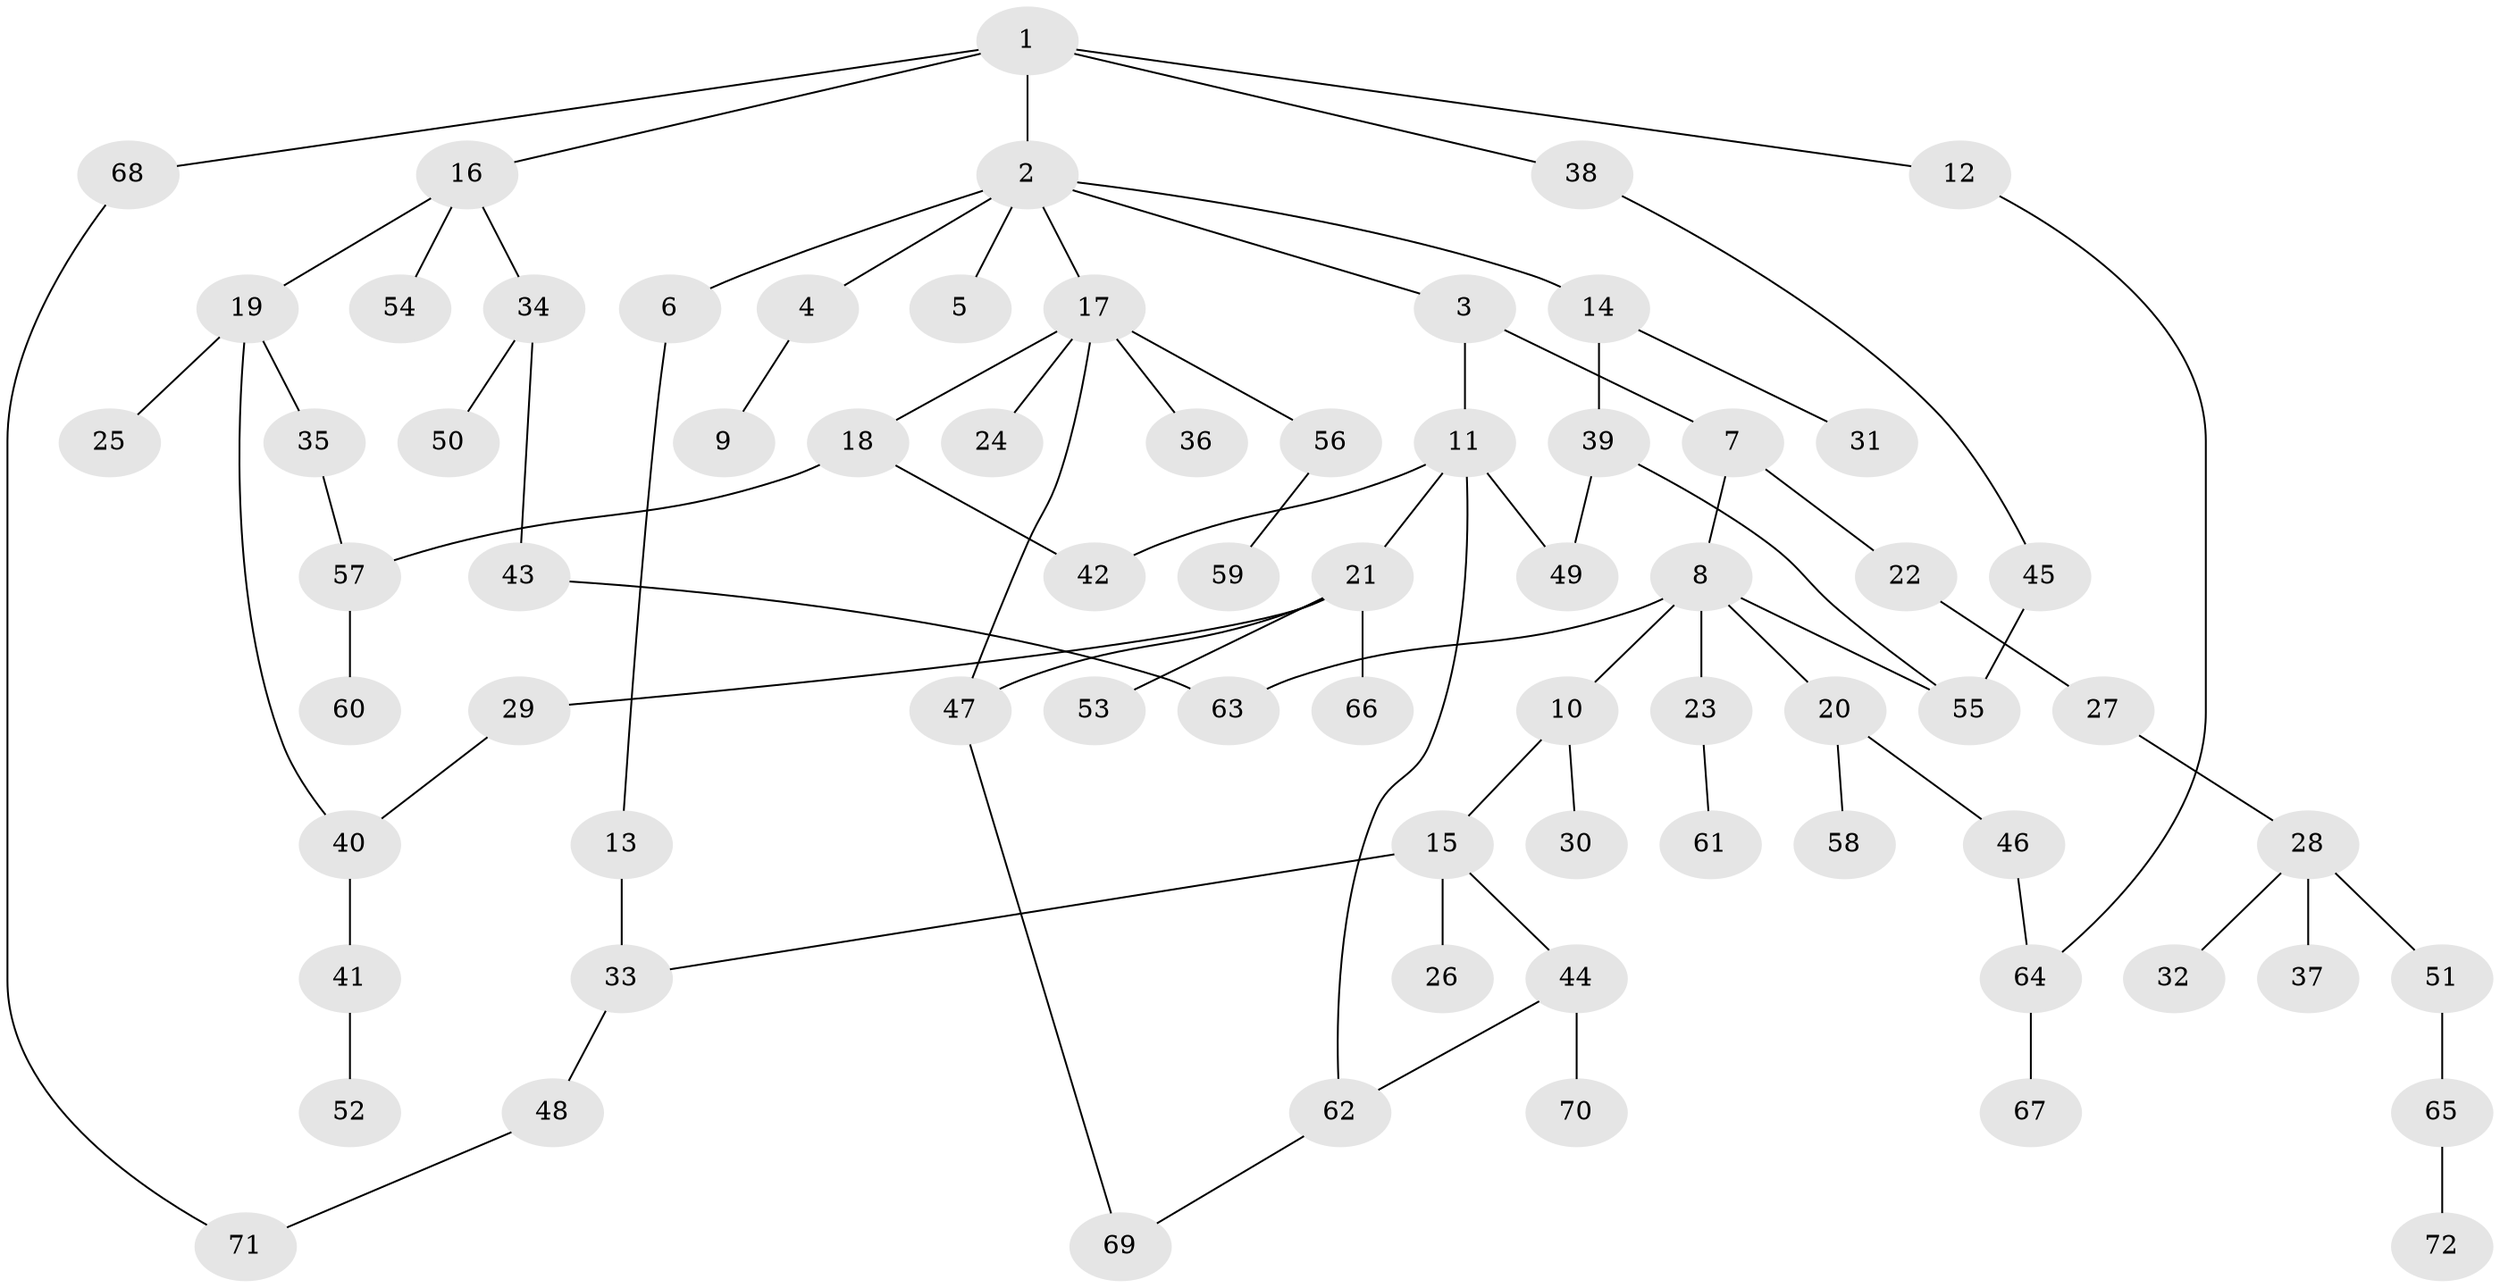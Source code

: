 // Generated by graph-tools (version 1.1) at 2025/25/03/09/25 03:25:26]
// undirected, 72 vertices, 84 edges
graph export_dot {
graph [start="1"]
  node [color=gray90,style=filled];
  1;
  2;
  3;
  4;
  5;
  6;
  7;
  8;
  9;
  10;
  11;
  12;
  13;
  14;
  15;
  16;
  17;
  18;
  19;
  20;
  21;
  22;
  23;
  24;
  25;
  26;
  27;
  28;
  29;
  30;
  31;
  32;
  33;
  34;
  35;
  36;
  37;
  38;
  39;
  40;
  41;
  42;
  43;
  44;
  45;
  46;
  47;
  48;
  49;
  50;
  51;
  52;
  53;
  54;
  55;
  56;
  57;
  58;
  59;
  60;
  61;
  62;
  63;
  64;
  65;
  66;
  67;
  68;
  69;
  70;
  71;
  72;
  1 -- 2;
  1 -- 12;
  1 -- 16;
  1 -- 38;
  1 -- 68;
  2 -- 3;
  2 -- 4;
  2 -- 5;
  2 -- 6;
  2 -- 14;
  2 -- 17;
  3 -- 7;
  3 -- 11;
  4 -- 9;
  6 -- 13;
  7 -- 8;
  7 -- 22;
  8 -- 10;
  8 -- 20;
  8 -- 23;
  8 -- 55;
  8 -- 63;
  10 -- 15;
  10 -- 30;
  11 -- 21;
  11 -- 49;
  11 -- 62;
  11 -- 42;
  12 -- 64;
  13 -- 33;
  14 -- 31;
  14 -- 39;
  15 -- 26;
  15 -- 44;
  15 -- 33;
  16 -- 19;
  16 -- 34;
  16 -- 54;
  17 -- 18;
  17 -- 24;
  17 -- 36;
  17 -- 56;
  17 -- 47;
  18 -- 42;
  18 -- 57;
  19 -- 25;
  19 -- 35;
  19 -- 40;
  20 -- 46;
  20 -- 58;
  21 -- 29;
  21 -- 47;
  21 -- 53;
  21 -- 66;
  22 -- 27;
  23 -- 61;
  27 -- 28;
  28 -- 32;
  28 -- 37;
  28 -- 51;
  29 -- 40;
  33 -- 48;
  34 -- 43;
  34 -- 50;
  35 -- 57;
  38 -- 45;
  39 -- 49;
  39 -- 55;
  40 -- 41;
  41 -- 52;
  43 -- 63;
  44 -- 62;
  44 -- 70;
  45 -- 55;
  46 -- 64;
  47 -- 69;
  48 -- 71;
  51 -- 65;
  56 -- 59;
  57 -- 60;
  62 -- 69;
  64 -- 67;
  65 -- 72;
  68 -- 71;
}
